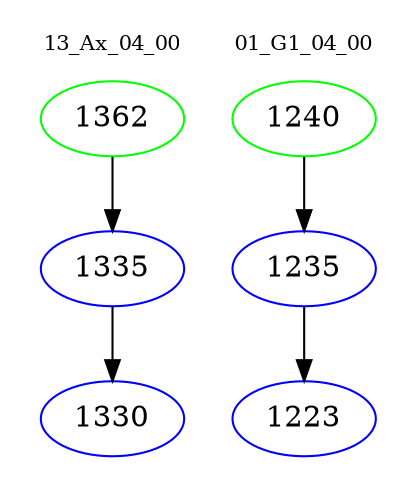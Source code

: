 digraph{
subgraph cluster_0 {
color = white
label = "13_Ax_04_00";
fontsize=10;
T0_1362 [label="1362", color="green"]
T0_1362 -> T0_1335 [color="black"]
T0_1335 [label="1335", color="blue"]
T0_1335 -> T0_1330 [color="black"]
T0_1330 [label="1330", color="blue"]
}
subgraph cluster_1 {
color = white
label = "01_G1_04_00";
fontsize=10;
T1_1240 [label="1240", color="green"]
T1_1240 -> T1_1235 [color="black"]
T1_1235 [label="1235", color="blue"]
T1_1235 -> T1_1223 [color="black"]
T1_1223 [label="1223", color="blue"]
}
}
